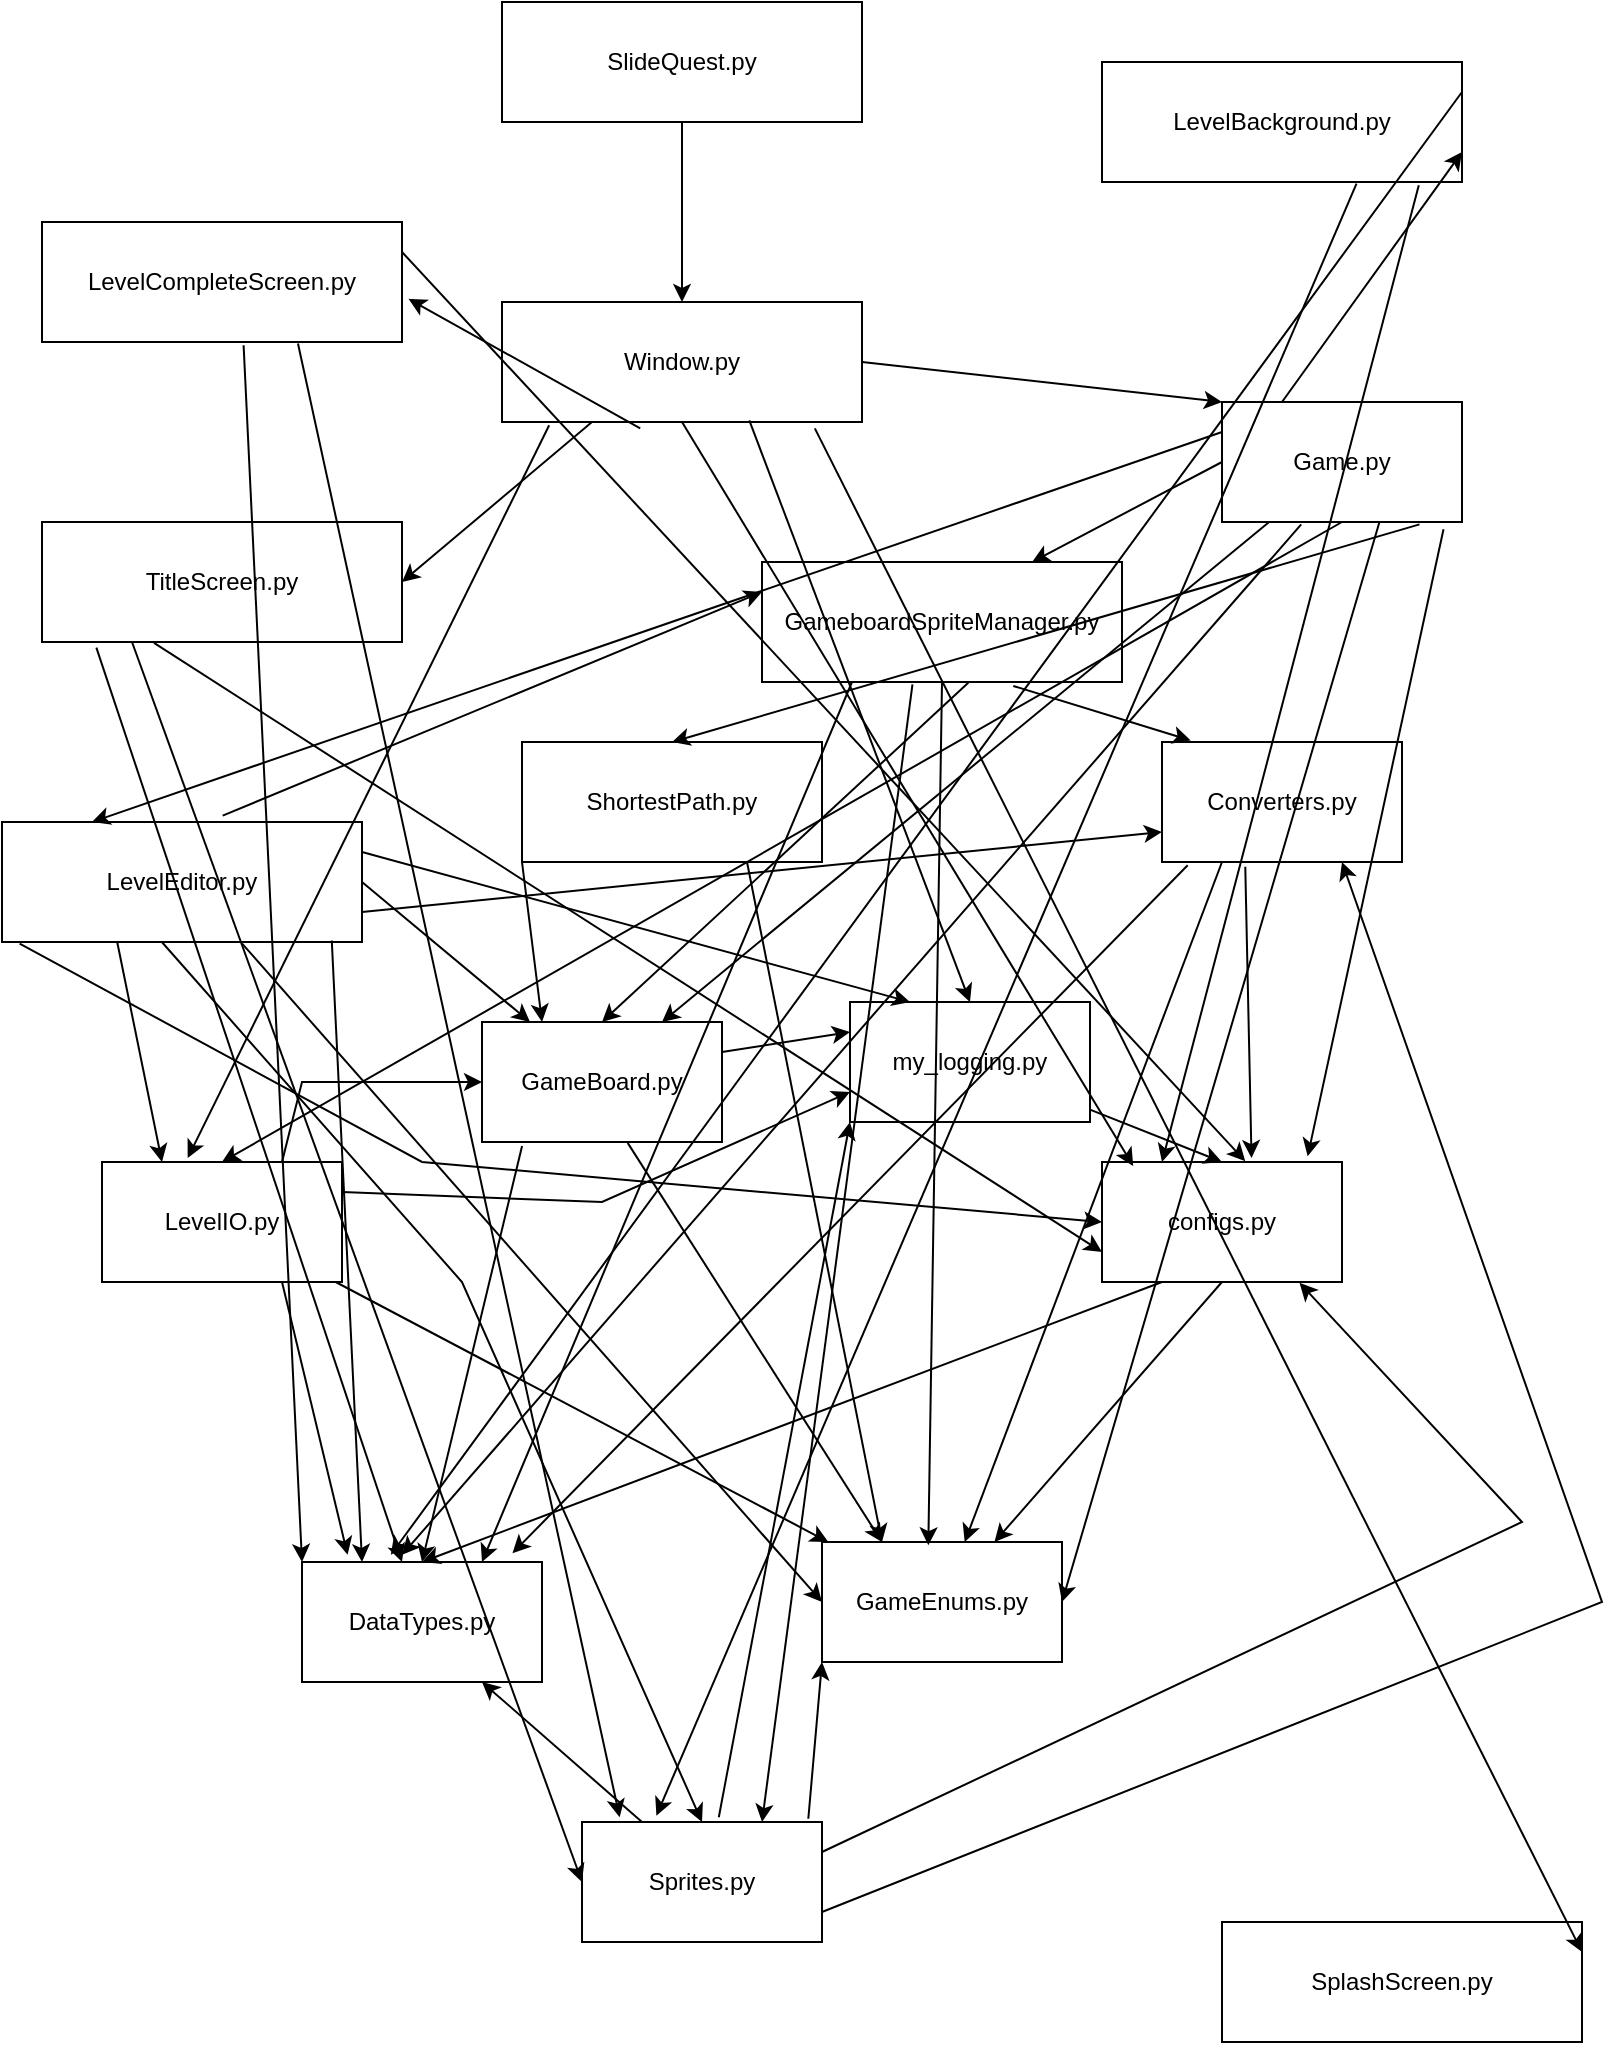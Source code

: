 <mxfile version="24.1.0" type="device">
  <diagram id="C5RBs43oDa-KdzZeNtuy" name="Page-1">
    <mxGraphModel dx="1562" dy="818" grid="1" gridSize="10" guides="1" tooltips="1" connect="1" arrows="1" fold="1" page="1" pageScale="1" pageWidth="827" pageHeight="1169" math="0" shadow="0">
      <root>
        <mxCell id="WIyWlLk6GJQsqaUBKTNV-0" />
        <mxCell id="WIyWlLk6GJQsqaUBKTNV-1" parent="WIyWlLk6GJQsqaUBKTNV-0" />
        <mxCell id="zEI3tzeWcLlLGlrf6bEd-0" value="Converters.py" style="rounded=0;whiteSpace=wrap;html=1;" vertex="1" parent="WIyWlLk6GJQsqaUBKTNV-1">
          <mxGeometry x="590" y="390" width="120" height="60" as="geometry" />
        </mxCell>
        <mxCell id="zEI3tzeWcLlLGlrf6bEd-1" value="my_logging.py" style="rounded=0;whiteSpace=wrap;html=1;" vertex="1" parent="WIyWlLk6GJQsqaUBKTNV-1">
          <mxGeometry x="434" y="520" width="120" height="60" as="geometry" />
        </mxCell>
        <mxCell id="zEI3tzeWcLlLGlrf6bEd-2" value="GameEnums.py" style="rounded=0;whiteSpace=wrap;html=1;" vertex="1" parent="WIyWlLk6GJQsqaUBKTNV-1">
          <mxGeometry x="420" y="790" width="120" height="60" as="geometry" />
        </mxCell>
        <mxCell id="zEI3tzeWcLlLGlrf6bEd-3" value="DataTypes.py" style="rounded=0;whiteSpace=wrap;html=1;" vertex="1" parent="WIyWlLk6GJQsqaUBKTNV-1">
          <mxGeometry x="160" y="800" width="120" height="60" as="geometry" />
        </mxCell>
        <mxCell id="zEI3tzeWcLlLGlrf6bEd-4" value="configs.py" style="rounded=0;whiteSpace=wrap;html=1;" vertex="1" parent="WIyWlLk6GJQsqaUBKTNV-1">
          <mxGeometry x="560" y="600" width="120" height="60" as="geometry" />
        </mxCell>
        <mxCell id="zEI3tzeWcLlLGlrf6bEd-5" value="" style="endArrow=classic;html=1;rounded=0;entryX=0.5;entryY=0;entryDx=0;entryDy=0;exitX=0.25;exitY=1;exitDx=0;exitDy=0;" edge="1" parent="WIyWlLk6GJQsqaUBKTNV-1" source="zEI3tzeWcLlLGlrf6bEd-4" target="zEI3tzeWcLlLGlrf6bEd-3">
          <mxGeometry width="50" height="50" relative="1" as="geometry">
            <mxPoint x="200" y="750" as="sourcePoint" />
            <mxPoint x="250" y="700" as="targetPoint" />
          </mxGeometry>
        </mxCell>
        <mxCell id="zEI3tzeWcLlLGlrf6bEd-6" value="" style="endArrow=classic;html=1;rounded=0;exitX=0.5;exitY=1;exitDx=0;exitDy=0;" edge="1" parent="WIyWlLk6GJQsqaUBKTNV-1" source="zEI3tzeWcLlLGlrf6bEd-4" target="zEI3tzeWcLlLGlrf6bEd-2">
          <mxGeometry width="50" height="50" relative="1" as="geometry">
            <mxPoint x="300" y="700" as="sourcePoint" />
            <mxPoint x="250" y="780" as="targetPoint" />
          </mxGeometry>
        </mxCell>
        <mxCell id="zEI3tzeWcLlLGlrf6bEd-7" value="" style="endArrow=classic;html=1;rounded=0;entryX=0.5;entryY=0;entryDx=0;entryDy=0;" edge="1" parent="WIyWlLk6GJQsqaUBKTNV-1" source="zEI3tzeWcLlLGlrf6bEd-1" target="zEI3tzeWcLlLGlrf6bEd-4">
          <mxGeometry width="50" height="50" relative="1" as="geometry">
            <mxPoint x="350" y="580" as="sourcePoint" />
            <mxPoint x="423" y="660" as="targetPoint" />
          </mxGeometry>
        </mxCell>
        <mxCell id="zEI3tzeWcLlLGlrf6bEd-8" value="GameBoard.py" style="rounded=0;whiteSpace=wrap;html=1;" vertex="1" parent="WIyWlLk6GJQsqaUBKTNV-1">
          <mxGeometry x="250" y="530" width="120" height="60" as="geometry" />
        </mxCell>
        <mxCell id="zEI3tzeWcLlLGlrf6bEd-9" value="LevelIO.py" style="rounded=0;whiteSpace=wrap;html=1;" vertex="1" parent="WIyWlLk6GJQsqaUBKTNV-1">
          <mxGeometry x="60" y="600" width="120" height="60" as="geometry" />
        </mxCell>
        <mxCell id="zEI3tzeWcLlLGlrf6bEd-10" value="Game.py" style="rounded=0;whiteSpace=wrap;html=1;" vertex="1" parent="WIyWlLk6GJQsqaUBKTNV-1">
          <mxGeometry x="620" y="220" width="120" height="60" as="geometry" />
        </mxCell>
        <mxCell id="zEI3tzeWcLlLGlrf6bEd-11" value="Sprites.py" style="rounded=0;whiteSpace=wrap;html=1;" vertex="1" parent="WIyWlLk6GJQsqaUBKTNV-1">
          <mxGeometry x="300" y="930" width="120" height="60" as="geometry" />
        </mxCell>
        <mxCell id="zEI3tzeWcLlLGlrf6bEd-12" value="" style="endArrow=classic;html=1;rounded=0;entryX=0.19;entryY=-0.06;entryDx=0;entryDy=0;exitX=0.75;exitY=1;exitDx=0;exitDy=0;entryPerimeter=0;" edge="1" parent="WIyWlLk6GJQsqaUBKTNV-1" source="zEI3tzeWcLlLGlrf6bEd-9" target="zEI3tzeWcLlLGlrf6bEd-3">
          <mxGeometry width="50" height="50" relative="1" as="geometry">
            <mxPoint x="125" y="680" as="sourcePoint" />
            <mxPoint x="75" y="760" as="targetPoint" />
          </mxGeometry>
        </mxCell>
        <mxCell id="zEI3tzeWcLlLGlrf6bEd-13" value="" style="endArrow=classic;html=1;rounded=0;" edge="1" parent="WIyWlLk6GJQsqaUBKTNV-1" source="zEI3tzeWcLlLGlrf6bEd-9" target="zEI3tzeWcLlLGlrf6bEd-2">
          <mxGeometry width="50" height="50" relative="1" as="geometry">
            <mxPoint x="180" y="630" as="sourcePoint" />
            <mxPoint x="243" y="746" as="targetPoint" />
          </mxGeometry>
        </mxCell>
        <mxCell id="zEI3tzeWcLlLGlrf6bEd-14" value="" style="endArrow=classic;html=1;rounded=0;exitX=0.607;exitY=1.007;exitDx=0;exitDy=0;exitPerimeter=0;entryX=0.25;entryY=0;entryDx=0;entryDy=0;" edge="1" parent="WIyWlLk6GJQsqaUBKTNV-1" source="zEI3tzeWcLlLGlrf6bEd-8" target="zEI3tzeWcLlLGlrf6bEd-2">
          <mxGeometry width="50" height="50" relative="1" as="geometry">
            <mxPoint x="274" y="630" as="sourcePoint" />
            <mxPoint x="480" y="750" as="targetPoint" />
          </mxGeometry>
        </mxCell>
        <mxCell id="zEI3tzeWcLlLGlrf6bEd-15" value="" style="endArrow=classic;html=1;rounded=0;exitX=0.167;exitY=1.033;exitDx=0;exitDy=0;entryX=0.5;entryY=0;entryDx=0;entryDy=0;exitPerimeter=0;" edge="1" parent="WIyWlLk6GJQsqaUBKTNV-1" source="zEI3tzeWcLlLGlrf6bEd-8" target="zEI3tzeWcLlLGlrf6bEd-3">
          <mxGeometry width="50" height="50" relative="1" as="geometry">
            <mxPoint x="230" y="590" as="sourcePoint" />
            <mxPoint x="350" y="780" as="targetPoint" />
          </mxGeometry>
        </mxCell>
        <mxCell id="zEI3tzeWcLlLGlrf6bEd-17" value="" style="endArrow=classic;html=1;rounded=0;exitX=1;exitY=0.25;exitDx=0;exitDy=0;entryX=0;entryY=0.25;entryDx=0;entryDy=0;" edge="1" parent="WIyWlLk6GJQsqaUBKTNV-1" source="zEI3tzeWcLlLGlrf6bEd-8" target="zEI3tzeWcLlLGlrf6bEd-1">
          <mxGeometry width="50" height="50" relative="1" as="geometry">
            <mxPoint x="386.5" y="590" as="sourcePoint" />
            <mxPoint x="453.5" y="770" as="targetPoint" />
          </mxGeometry>
        </mxCell>
        <mxCell id="zEI3tzeWcLlLGlrf6bEd-18" value="" style="endArrow=classic;html=1;rounded=0;exitX=1;exitY=0.25;exitDx=0;exitDy=0;entryX=0;entryY=0.75;entryDx=0;entryDy=0;" edge="1" parent="WIyWlLk6GJQsqaUBKTNV-1" source="zEI3tzeWcLlLGlrf6bEd-9" target="zEI3tzeWcLlLGlrf6bEd-1">
          <mxGeometry width="50" height="50" relative="1" as="geometry">
            <mxPoint x="170.0" y="590" as="sourcePoint" />
            <mxPoint x="379.56" y="756.42" as="targetPoint" />
            <Array as="points">
              <mxPoint x="310" y="620" />
            </Array>
          </mxGeometry>
        </mxCell>
        <mxCell id="zEI3tzeWcLlLGlrf6bEd-19" value="" style="endArrow=classic;html=1;rounded=0;entryX=0;entryY=0.5;entryDx=0;entryDy=0;exitX=0.75;exitY=0;exitDx=0;exitDy=0;" edge="1" parent="WIyWlLk6GJQsqaUBKTNV-1" source="zEI3tzeWcLlLGlrf6bEd-9" target="zEI3tzeWcLlLGlrf6bEd-8">
          <mxGeometry width="50" height="50" relative="1" as="geometry">
            <mxPoint x="110" y="580" as="sourcePoint" />
            <mxPoint x="160" y="530" as="targetPoint" />
            <Array as="points">
              <mxPoint x="160" y="560" />
            </Array>
          </mxGeometry>
        </mxCell>
        <mxCell id="zEI3tzeWcLlLGlrf6bEd-20" value="GameboardSpriteManager.py" style="rounded=0;whiteSpace=wrap;html=1;" vertex="1" parent="WIyWlLk6GJQsqaUBKTNV-1">
          <mxGeometry x="390" y="300" width="180" height="60" as="geometry" />
        </mxCell>
        <mxCell id="zEI3tzeWcLlLGlrf6bEd-21" value="LevelBackground.py" style="rounded=0;whiteSpace=wrap;html=1;" vertex="1" parent="WIyWlLk6GJQsqaUBKTNV-1">
          <mxGeometry x="560" y="50" width="180" height="60" as="geometry" />
        </mxCell>
        <mxCell id="zEI3tzeWcLlLGlrf6bEd-22" value="LevelCompleteScreen.py" style="rounded=0;whiteSpace=wrap;html=1;" vertex="1" parent="WIyWlLk6GJQsqaUBKTNV-1">
          <mxGeometry x="30" y="130" width="180" height="60" as="geometry" />
        </mxCell>
        <mxCell id="zEI3tzeWcLlLGlrf6bEd-23" value="LevelEditor.py" style="rounded=0;whiteSpace=wrap;html=1;" vertex="1" parent="WIyWlLk6GJQsqaUBKTNV-1">
          <mxGeometry x="10" y="430" width="180" height="60" as="geometry" />
        </mxCell>
        <mxCell id="zEI3tzeWcLlLGlrf6bEd-24" value="ShortestPath.py" style="rounded=0;whiteSpace=wrap;html=1;" vertex="1" parent="WIyWlLk6GJQsqaUBKTNV-1">
          <mxGeometry x="270" y="390" width="150" height="60" as="geometry" />
        </mxCell>
        <mxCell id="zEI3tzeWcLlLGlrf6bEd-25" value="SplashScreen.py" style="rounded=0;whiteSpace=wrap;html=1;" vertex="1" parent="WIyWlLk6GJQsqaUBKTNV-1">
          <mxGeometry x="620" y="980" width="180" height="60" as="geometry" />
        </mxCell>
        <mxCell id="zEI3tzeWcLlLGlrf6bEd-26" value="TitleScreen.py" style="rounded=0;whiteSpace=wrap;html=1;" vertex="1" parent="WIyWlLk6GJQsqaUBKTNV-1">
          <mxGeometry x="30" y="280" width="180" height="60" as="geometry" />
        </mxCell>
        <mxCell id="zEI3tzeWcLlLGlrf6bEd-27" value="Window.py" style="rounded=0;whiteSpace=wrap;html=1;" vertex="1" parent="WIyWlLk6GJQsqaUBKTNV-1">
          <mxGeometry x="260" y="170" width="180" height="60" as="geometry" />
        </mxCell>
        <mxCell id="zEI3tzeWcLlLGlrf6bEd-28" value="SlideQuest.py" style="rounded=0;whiteSpace=wrap;html=1;" vertex="1" parent="WIyWlLk6GJQsqaUBKTNV-1">
          <mxGeometry x="260" y="20" width="180" height="60" as="geometry" />
        </mxCell>
        <mxCell id="zEI3tzeWcLlLGlrf6bEd-29" value="" style="endArrow=classic;html=1;rounded=0;exitX=0.5;exitY=1;exitDx=0;exitDy=0;entryX=0.5;entryY=0;entryDx=0;entryDy=0;" edge="1" parent="WIyWlLk6GJQsqaUBKTNV-1" source="zEI3tzeWcLlLGlrf6bEd-28" target="zEI3tzeWcLlLGlrf6bEd-27">
          <mxGeometry width="50" height="50" relative="1" as="geometry">
            <mxPoint x="540" y="250" as="sourcePoint" />
            <mxPoint x="590" y="200" as="targetPoint" />
          </mxGeometry>
        </mxCell>
        <mxCell id="zEI3tzeWcLlLGlrf6bEd-30" value="" style="endArrow=classic;html=1;rounded=0;exitX=0;exitY=1;exitDx=0;exitDy=0;entryX=0.25;entryY=0;entryDx=0;entryDy=0;" edge="1" parent="WIyWlLk6GJQsqaUBKTNV-1" source="zEI3tzeWcLlLGlrf6bEd-24" target="zEI3tzeWcLlLGlrf6bEd-8">
          <mxGeometry width="50" height="50" relative="1" as="geometry">
            <mxPoint x="560" y="580" as="sourcePoint" />
            <mxPoint x="610" y="530" as="targetPoint" />
          </mxGeometry>
        </mxCell>
        <mxCell id="zEI3tzeWcLlLGlrf6bEd-31" value="" style="endArrow=classic;html=1;rounded=0;exitX=0.75;exitY=1;exitDx=0;exitDy=0;entryX=0.25;entryY=0;entryDx=0;entryDy=0;" edge="1" parent="WIyWlLk6GJQsqaUBKTNV-1" source="zEI3tzeWcLlLGlrf6bEd-24" target="zEI3tzeWcLlLGlrf6bEd-2">
          <mxGeometry width="50" height="50" relative="1" as="geometry">
            <mxPoint x="560" y="580" as="sourcePoint" />
            <mxPoint x="610" y="530" as="targetPoint" />
          </mxGeometry>
        </mxCell>
        <mxCell id="zEI3tzeWcLlLGlrf6bEd-32" value="" style="endArrow=classic;html=1;rounded=0;exitX=0.943;exitY=-0.027;exitDx=0;exitDy=0;exitPerimeter=0;entryX=0;entryY=1;entryDx=0;entryDy=0;" edge="1" parent="WIyWlLk6GJQsqaUBKTNV-1" source="zEI3tzeWcLlLGlrf6bEd-11" target="zEI3tzeWcLlLGlrf6bEd-2">
          <mxGeometry width="50" height="50" relative="1" as="geometry">
            <mxPoint x="320" y="900" as="sourcePoint" />
            <mxPoint x="370" y="850" as="targetPoint" />
          </mxGeometry>
        </mxCell>
        <mxCell id="zEI3tzeWcLlLGlrf6bEd-33" value="" style="endArrow=classic;html=1;rounded=0;exitX=1;exitY=0.25;exitDx=0;exitDy=0;entryX=0.823;entryY=1.007;entryDx=0;entryDy=0;entryPerimeter=0;" edge="1" parent="WIyWlLk6GJQsqaUBKTNV-1" source="zEI3tzeWcLlLGlrf6bEd-11" target="zEI3tzeWcLlLGlrf6bEd-4">
          <mxGeometry width="50" height="50" relative="1" as="geometry">
            <mxPoint x="480" y="968" as="sourcePoint" />
            <mxPoint x="487" y="890" as="targetPoint" />
            <Array as="points">
              <mxPoint x="770" y="780" />
            </Array>
          </mxGeometry>
        </mxCell>
        <mxCell id="zEI3tzeWcLlLGlrf6bEd-34" value="" style="endArrow=classic;html=1;rounded=0;entryX=0.75;entryY=1;entryDx=0;entryDy=0;exitX=0.25;exitY=0;exitDx=0;exitDy=0;" edge="1" parent="WIyWlLk6GJQsqaUBKTNV-1" source="zEI3tzeWcLlLGlrf6bEd-11" target="zEI3tzeWcLlLGlrf6bEd-3">
          <mxGeometry width="50" height="50" relative="1" as="geometry">
            <mxPoint x="160" y="930" as="sourcePoint" />
            <mxPoint x="210" y="880" as="targetPoint" />
          </mxGeometry>
        </mxCell>
        <mxCell id="zEI3tzeWcLlLGlrf6bEd-35" value="" style="endArrow=classic;html=1;rounded=0;entryX=0;entryY=1;entryDx=0;entryDy=0;exitX=0.57;exitY=-0.04;exitDx=0;exitDy=0;exitPerimeter=0;" edge="1" parent="WIyWlLk6GJQsqaUBKTNV-1" source="zEI3tzeWcLlLGlrf6bEd-11" target="zEI3tzeWcLlLGlrf6bEd-1">
          <mxGeometry width="50" height="50" relative="1" as="geometry">
            <mxPoint x="540" y="850" as="sourcePoint" />
            <mxPoint x="590" y="800" as="targetPoint" />
          </mxGeometry>
        </mxCell>
        <mxCell id="zEI3tzeWcLlLGlrf6bEd-36" value="" style="endArrow=classic;html=1;rounded=0;entryX=0.75;entryY=1;entryDx=0;entryDy=0;exitX=1;exitY=0.75;exitDx=0;exitDy=0;" edge="1" parent="WIyWlLk6GJQsqaUBKTNV-1" source="zEI3tzeWcLlLGlrf6bEd-11" target="zEI3tzeWcLlLGlrf6bEd-0">
          <mxGeometry width="50" height="50" relative="1" as="geometry">
            <mxPoint x="540" y="850" as="sourcePoint" />
            <mxPoint x="590" y="800" as="targetPoint" />
            <Array as="points">
              <mxPoint x="810" y="820" />
            </Array>
          </mxGeometry>
        </mxCell>
        <mxCell id="zEI3tzeWcLlLGlrf6bEd-37" value="" style="endArrow=classic;html=1;rounded=0;entryX=0;entryY=0.5;entryDx=0;entryDy=0;exitX=0.049;exitY=1.013;exitDx=0;exitDy=0;exitPerimeter=0;" edge="1" parent="WIyWlLk6GJQsqaUBKTNV-1" source="zEI3tzeWcLlLGlrf6bEd-23" target="zEI3tzeWcLlLGlrf6bEd-4">
          <mxGeometry width="50" height="50" relative="1" as="geometry">
            <mxPoint x="540" y="750" as="sourcePoint" />
            <mxPoint x="590" y="700" as="targetPoint" />
            <Array as="points">
              <mxPoint x="220" y="600" />
            </Array>
          </mxGeometry>
        </mxCell>
        <mxCell id="zEI3tzeWcLlLGlrf6bEd-38" value="" style="endArrow=classic;html=1;rounded=0;exitX=0.667;exitY=1.013;exitDx=0;exitDy=0;exitPerimeter=0;entryX=0;entryY=0.5;entryDx=0;entryDy=0;" edge="1" parent="WIyWlLk6GJQsqaUBKTNV-1" source="zEI3tzeWcLlLGlrf6bEd-23" target="zEI3tzeWcLlLGlrf6bEd-2">
          <mxGeometry width="50" height="50" relative="1" as="geometry">
            <mxPoint x="100" y="830" as="sourcePoint" />
            <mxPoint x="100" y="710" as="targetPoint" />
          </mxGeometry>
        </mxCell>
        <mxCell id="zEI3tzeWcLlLGlrf6bEd-39" value="" style="endArrow=classic;html=1;rounded=0;exitX=0.444;exitY=1;exitDx=0;exitDy=0;exitPerimeter=0;entryX=0.5;entryY=0;entryDx=0;entryDy=0;" edge="1" parent="WIyWlLk6GJQsqaUBKTNV-1" source="zEI3tzeWcLlLGlrf6bEd-23" target="zEI3tzeWcLlLGlrf6bEd-11">
          <mxGeometry width="50" height="50" relative="1" as="geometry">
            <mxPoint x="540" y="750" as="sourcePoint" />
            <mxPoint x="590" y="700" as="targetPoint" />
            <Array as="points">
              <mxPoint x="240" y="660" />
            </Array>
          </mxGeometry>
        </mxCell>
        <mxCell id="zEI3tzeWcLlLGlrf6bEd-40" value="" style="endArrow=classic;html=1;rounded=0;entryX=0.25;entryY=0;entryDx=0;entryDy=0;exitX=0.916;exitY=0.987;exitDx=0;exitDy=0;exitPerimeter=0;" edge="1" parent="WIyWlLk6GJQsqaUBKTNV-1" source="zEI3tzeWcLlLGlrf6bEd-23" target="zEI3tzeWcLlLGlrf6bEd-3">
          <mxGeometry width="50" height="50" relative="1" as="geometry">
            <mxPoint x="540" y="750" as="sourcePoint" />
            <mxPoint x="590" y="700" as="targetPoint" />
          </mxGeometry>
        </mxCell>
        <mxCell id="zEI3tzeWcLlLGlrf6bEd-41" value="" style="endArrow=classic;html=1;rounded=0;exitX=1;exitY=0.5;exitDx=0;exitDy=0;" edge="1" parent="WIyWlLk6GJQsqaUBKTNV-1" source="zEI3tzeWcLlLGlrf6bEd-23" target="zEI3tzeWcLlLGlrf6bEd-8">
          <mxGeometry width="50" height="50" relative="1" as="geometry">
            <mxPoint x="540" y="750" as="sourcePoint" />
            <mxPoint x="590" y="700" as="targetPoint" />
          </mxGeometry>
        </mxCell>
        <mxCell id="zEI3tzeWcLlLGlrf6bEd-42" value="" style="endArrow=classic;html=1;rounded=0;exitX=0.32;exitY=1;exitDx=0;exitDy=0;exitPerimeter=0;entryX=0.25;entryY=0;entryDx=0;entryDy=0;" edge="1" parent="WIyWlLk6GJQsqaUBKTNV-1" source="zEI3tzeWcLlLGlrf6bEd-23" target="zEI3tzeWcLlLGlrf6bEd-9">
          <mxGeometry width="50" height="50" relative="1" as="geometry">
            <mxPoint x="540" y="750" as="sourcePoint" />
            <mxPoint x="590" y="700" as="targetPoint" />
          </mxGeometry>
        </mxCell>
        <mxCell id="zEI3tzeWcLlLGlrf6bEd-43" value="" style="endArrow=classic;html=1;rounded=0;exitX=1;exitY=0.25;exitDx=0;exitDy=0;entryX=0.25;entryY=0;entryDx=0;entryDy=0;" edge="1" parent="WIyWlLk6GJQsqaUBKTNV-1" source="zEI3tzeWcLlLGlrf6bEd-23" target="zEI3tzeWcLlLGlrf6bEd-1">
          <mxGeometry width="50" height="50" relative="1" as="geometry">
            <mxPoint x="540" y="750" as="sourcePoint" />
            <mxPoint x="590" y="700" as="targetPoint" />
          </mxGeometry>
        </mxCell>
        <mxCell id="zEI3tzeWcLlLGlrf6bEd-44" value="" style="endArrow=classic;html=1;rounded=0;exitX=1;exitY=0.75;exitDx=0;exitDy=0;entryX=0;entryY=0.75;entryDx=0;entryDy=0;" edge="1" parent="WIyWlLk6GJQsqaUBKTNV-1" source="zEI3tzeWcLlLGlrf6bEd-23" target="zEI3tzeWcLlLGlrf6bEd-0">
          <mxGeometry width="50" height="50" relative="1" as="geometry">
            <mxPoint x="540" y="750" as="sourcePoint" />
            <mxPoint x="590" y="700" as="targetPoint" />
          </mxGeometry>
        </mxCell>
        <mxCell id="zEI3tzeWcLlLGlrf6bEd-45" value="" style="endArrow=classic;html=1;rounded=0;exitX=0.613;exitY=-0.053;exitDx=0;exitDy=0;exitPerimeter=0;entryX=0;entryY=0.25;entryDx=0;entryDy=0;" edge="1" parent="WIyWlLk6GJQsqaUBKTNV-1" source="zEI3tzeWcLlLGlrf6bEd-23" target="zEI3tzeWcLlLGlrf6bEd-20">
          <mxGeometry width="50" height="50" relative="1" as="geometry">
            <mxPoint x="540" y="450" as="sourcePoint" />
            <mxPoint x="590" y="400" as="targetPoint" />
          </mxGeometry>
        </mxCell>
        <mxCell id="zEI3tzeWcLlLGlrf6bEd-46" value="" style="endArrow=classic;html=1;rounded=0;exitX=0.107;exitY=1.027;exitDx=0;exitDy=0;exitPerimeter=0;entryX=0.877;entryY=-0.073;entryDx=0;entryDy=0;entryPerimeter=0;" edge="1" parent="WIyWlLk6GJQsqaUBKTNV-1" source="zEI3tzeWcLlLGlrf6bEd-0" target="zEI3tzeWcLlLGlrf6bEd-3">
          <mxGeometry width="50" height="50" relative="1" as="geometry">
            <mxPoint x="750" y="445" as="sourcePoint" />
            <mxPoint x="800" y="395" as="targetPoint" />
          </mxGeometry>
        </mxCell>
        <mxCell id="zEI3tzeWcLlLGlrf6bEd-47" value="" style="endArrow=classic;html=1;rounded=0;exitX=0.25;exitY=1;exitDx=0;exitDy=0;" edge="1" parent="WIyWlLk6GJQsqaUBKTNV-1" source="zEI3tzeWcLlLGlrf6bEd-0" target="zEI3tzeWcLlLGlrf6bEd-2">
          <mxGeometry width="50" height="50" relative="1" as="geometry">
            <mxPoint x="600" y="550" as="sourcePoint" />
            <mxPoint x="650" y="500" as="targetPoint" />
          </mxGeometry>
        </mxCell>
        <mxCell id="zEI3tzeWcLlLGlrf6bEd-48" value="" style="endArrow=classic;html=1;rounded=0;exitX=0.347;exitY=1.04;exitDx=0;exitDy=0;exitPerimeter=0;entryX=0.623;entryY=-0.033;entryDx=0;entryDy=0;entryPerimeter=0;" edge="1" parent="WIyWlLk6GJQsqaUBKTNV-1" source="zEI3tzeWcLlLGlrf6bEd-0" target="zEI3tzeWcLlLGlrf6bEd-4">
          <mxGeometry width="50" height="50" relative="1" as="geometry">
            <mxPoint x="540" y="550" as="sourcePoint" />
            <mxPoint x="590" y="500" as="targetPoint" />
          </mxGeometry>
        </mxCell>
        <mxCell id="zEI3tzeWcLlLGlrf6bEd-49" value="" style="endArrow=classic;html=1;rounded=0;exitX=0.418;exitY=1.02;exitDx=0;exitDy=0;exitPerimeter=0;entryX=0.75;entryY=0;entryDx=0;entryDy=0;" edge="1" parent="WIyWlLk6GJQsqaUBKTNV-1" source="zEI3tzeWcLlLGlrf6bEd-20" target="zEI3tzeWcLlLGlrf6bEd-11">
          <mxGeometry width="50" height="50" relative="1" as="geometry">
            <mxPoint x="540" y="550" as="sourcePoint" />
            <mxPoint x="590" y="500" as="targetPoint" />
          </mxGeometry>
        </mxCell>
        <mxCell id="zEI3tzeWcLlLGlrf6bEd-50" value="" style="endArrow=classic;html=1;rounded=0;exitX=0.698;exitY=1.033;exitDx=0;exitDy=0;exitPerimeter=0;entryX=0.12;entryY=-0.013;entryDx=0;entryDy=0;entryPerimeter=0;" edge="1" parent="WIyWlLk6GJQsqaUBKTNV-1" source="zEI3tzeWcLlLGlrf6bEd-20" target="zEI3tzeWcLlLGlrf6bEd-0">
          <mxGeometry width="50" height="50" relative="1" as="geometry">
            <mxPoint x="540" y="650" as="sourcePoint" />
            <mxPoint x="590" y="600" as="targetPoint" />
          </mxGeometry>
        </mxCell>
        <mxCell id="zEI3tzeWcLlLGlrf6bEd-51" value="" style="endArrow=classic;html=1;rounded=0;exitX=0.25;exitY=1;exitDx=0;exitDy=0;entryX=0.75;entryY=0;entryDx=0;entryDy=0;" edge="1" parent="WIyWlLk6GJQsqaUBKTNV-1" source="zEI3tzeWcLlLGlrf6bEd-20" target="zEI3tzeWcLlLGlrf6bEd-3">
          <mxGeometry width="50" height="50" relative="1" as="geometry">
            <mxPoint x="540" y="650" as="sourcePoint" />
            <mxPoint x="590" y="600" as="targetPoint" />
          </mxGeometry>
        </mxCell>
        <mxCell id="zEI3tzeWcLlLGlrf6bEd-52" value="" style="endArrow=classic;html=1;rounded=0;exitX=0.5;exitY=1;exitDx=0;exitDy=0;entryX=0.443;entryY=0.027;entryDx=0;entryDy=0;entryPerimeter=0;" edge="1" parent="WIyWlLk6GJQsqaUBKTNV-1" source="zEI3tzeWcLlLGlrf6bEd-20" target="zEI3tzeWcLlLGlrf6bEd-2">
          <mxGeometry width="50" height="50" relative="1" as="geometry">
            <mxPoint x="540" y="650" as="sourcePoint" />
            <mxPoint x="590" y="600" as="targetPoint" />
          </mxGeometry>
        </mxCell>
        <mxCell id="zEI3tzeWcLlLGlrf6bEd-53" value="" style="endArrow=classic;html=1;rounded=0;exitX=0.573;exitY=1.007;exitDx=0;exitDy=0;exitPerimeter=0;entryX=0.5;entryY=0;entryDx=0;entryDy=0;" edge="1" parent="WIyWlLk6GJQsqaUBKTNV-1" source="zEI3tzeWcLlLGlrf6bEd-20" target="zEI3tzeWcLlLGlrf6bEd-8">
          <mxGeometry width="50" height="50" relative="1" as="geometry">
            <mxPoint x="540" y="650" as="sourcePoint" />
            <mxPoint x="590" y="600" as="targetPoint" />
          </mxGeometry>
        </mxCell>
        <mxCell id="zEI3tzeWcLlLGlrf6bEd-55" value="" style="endArrow=classic;html=1;rounded=0;entryX=0.75;entryY=0;entryDx=0;entryDy=0;" edge="1" parent="WIyWlLk6GJQsqaUBKTNV-1" source="zEI3tzeWcLlLGlrf6bEd-10" target="zEI3tzeWcLlLGlrf6bEd-8">
          <mxGeometry width="50" height="50" relative="1" as="geometry">
            <mxPoint x="540" y="550" as="sourcePoint" />
            <mxPoint x="590" y="500" as="targetPoint" />
          </mxGeometry>
        </mxCell>
        <mxCell id="zEI3tzeWcLlLGlrf6bEd-57" value="" style="endArrow=classic;html=1;rounded=0;exitX=0.33;exitY=1.02;exitDx=0;exitDy=0;exitPerimeter=0;entryX=0.417;entryY=-0.06;entryDx=0;entryDy=0;entryPerimeter=0;" edge="1" parent="WIyWlLk6GJQsqaUBKTNV-1" source="zEI3tzeWcLlLGlrf6bEd-10" target="zEI3tzeWcLlLGlrf6bEd-3">
          <mxGeometry width="50" height="50" relative="1" as="geometry">
            <mxPoint x="540" y="550" as="sourcePoint" />
            <mxPoint x="590" y="500" as="targetPoint" />
          </mxGeometry>
        </mxCell>
        <mxCell id="zEI3tzeWcLlLGlrf6bEd-58" value="" style="endArrow=classic;html=1;rounded=0;exitX=0;exitY=0.25;exitDx=0;exitDy=0;entryX=0.25;entryY=0;entryDx=0;entryDy=0;" edge="1" parent="WIyWlLk6GJQsqaUBKTNV-1" source="zEI3tzeWcLlLGlrf6bEd-10" target="zEI3tzeWcLlLGlrf6bEd-23">
          <mxGeometry width="50" height="50" relative="1" as="geometry">
            <mxPoint x="540" y="550" as="sourcePoint" />
            <mxPoint x="590" y="500" as="targetPoint" />
          </mxGeometry>
        </mxCell>
        <mxCell id="zEI3tzeWcLlLGlrf6bEd-59" value="" style="endArrow=classic;html=1;rounded=0;exitX=0.5;exitY=1;exitDx=0;exitDy=0;entryX=0.5;entryY=0;entryDx=0;entryDy=0;" edge="1" parent="WIyWlLk6GJQsqaUBKTNV-1" source="zEI3tzeWcLlLGlrf6bEd-10" target="zEI3tzeWcLlLGlrf6bEd-9">
          <mxGeometry width="50" height="50" relative="1" as="geometry">
            <mxPoint x="540" y="550" as="sourcePoint" />
            <mxPoint x="590" y="500" as="targetPoint" />
          </mxGeometry>
        </mxCell>
        <mxCell id="zEI3tzeWcLlLGlrf6bEd-60" value="" style="endArrow=classic;html=1;rounded=0;exitX=0.657;exitY=0.993;exitDx=0;exitDy=0;exitPerimeter=0;entryX=1;entryY=0.5;entryDx=0;entryDy=0;" edge="1" parent="WIyWlLk6GJQsqaUBKTNV-1" source="zEI3tzeWcLlLGlrf6bEd-10" target="zEI3tzeWcLlLGlrf6bEd-2">
          <mxGeometry width="50" height="50" relative="1" as="geometry">
            <mxPoint x="540" y="550" as="sourcePoint" />
            <mxPoint x="590" y="500" as="targetPoint" />
          </mxGeometry>
        </mxCell>
        <mxCell id="zEI3tzeWcLlLGlrf6bEd-61" value="" style="endArrow=classic;html=1;rounded=0;exitX=0;exitY=0.5;exitDx=0;exitDy=0;entryX=0.75;entryY=0;entryDx=0;entryDy=0;" edge="1" parent="WIyWlLk6GJQsqaUBKTNV-1" source="zEI3tzeWcLlLGlrf6bEd-10" target="zEI3tzeWcLlLGlrf6bEd-20">
          <mxGeometry width="50" height="50" relative="1" as="geometry">
            <mxPoint x="540" y="550" as="sourcePoint" />
            <mxPoint x="590" y="500" as="targetPoint" />
          </mxGeometry>
        </mxCell>
        <mxCell id="zEI3tzeWcLlLGlrf6bEd-62" value="" style="endArrow=classic;html=1;rounded=0;exitX=0.25;exitY=0;exitDx=0;exitDy=0;entryX=1;entryY=0.75;entryDx=0;entryDy=0;" edge="1" parent="WIyWlLk6GJQsqaUBKTNV-1" source="zEI3tzeWcLlLGlrf6bEd-10" target="zEI3tzeWcLlLGlrf6bEd-21">
          <mxGeometry width="50" height="50" relative="1" as="geometry">
            <mxPoint x="540" y="450" as="sourcePoint" />
            <mxPoint x="590" y="400" as="targetPoint" />
          </mxGeometry>
        </mxCell>
        <mxCell id="zEI3tzeWcLlLGlrf6bEd-63" value="" style="endArrow=classic;html=1;rounded=0;exitX=0.823;exitY=1.02;exitDx=0;exitDy=0;exitPerimeter=0;entryX=0.5;entryY=0;entryDx=0;entryDy=0;" edge="1" parent="WIyWlLk6GJQsqaUBKTNV-1" source="zEI3tzeWcLlLGlrf6bEd-10" target="zEI3tzeWcLlLGlrf6bEd-24">
          <mxGeometry width="50" height="50" relative="1" as="geometry">
            <mxPoint x="540" y="450" as="sourcePoint" />
            <mxPoint x="590" y="400" as="targetPoint" />
          </mxGeometry>
        </mxCell>
        <mxCell id="zEI3tzeWcLlLGlrf6bEd-64" value="" style="endArrow=classic;html=1;rounded=0;exitX=0.923;exitY=1.06;exitDx=0;exitDy=0;exitPerimeter=0;entryX=0.857;entryY=-0.047;entryDx=0;entryDy=0;entryPerimeter=0;" edge="1" parent="WIyWlLk6GJQsqaUBKTNV-1" source="zEI3tzeWcLlLGlrf6bEd-10" target="zEI3tzeWcLlLGlrf6bEd-4">
          <mxGeometry width="50" height="50" relative="1" as="geometry">
            <mxPoint x="540" y="550" as="sourcePoint" />
            <mxPoint x="590" y="500" as="targetPoint" />
          </mxGeometry>
        </mxCell>
        <mxCell id="zEI3tzeWcLlLGlrf6bEd-65" value="" style="endArrow=classic;html=1;rounded=0;exitX=0.88;exitY=1.027;exitDx=0;exitDy=0;exitPerimeter=0;entryX=0.25;entryY=0;entryDx=0;entryDy=0;" edge="1" parent="WIyWlLk6GJQsqaUBKTNV-1" source="zEI3tzeWcLlLGlrf6bEd-21" target="zEI3tzeWcLlLGlrf6bEd-4">
          <mxGeometry width="50" height="50" relative="1" as="geometry">
            <mxPoint x="540" y="450" as="sourcePoint" />
            <mxPoint x="590" y="400" as="targetPoint" />
          </mxGeometry>
        </mxCell>
        <mxCell id="zEI3tzeWcLlLGlrf6bEd-66" value="" style="endArrow=classic;html=1;rounded=0;exitX=0.707;exitY=1.013;exitDx=0;exitDy=0;exitPerimeter=0;entryX=0.31;entryY=-0.053;entryDx=0;entryDy=0;entryPerimeter=0;" edge="1" parent="WIyWlLk6GJQsqaUBKTNV-1" source="zEI3tzeWcLlLGlrf6bEd-21" target="zEI3tzeWcLlLGlrf6bEd-11">
          <mxGeometry width="50" height="50" relative="1" as="geometry">
            <mxPoint x="540" y="450" as="sourcePoint" />
            <mxPoint x="590" y="400" as="targetPoint" />
          </mxGeometry>
        </mxCell>
        <mxCell id="zEI3tzeWcLlLGlrf6bEd-67" value="" style="endArrow=classic;html=1;rounded=0;exitX=1;exitY=0.25;exitDx=0;exitDy=0;entryX=0.37;entryY=-0.06;entryDx=0;entryDy=0;entryPerimeter=0;" edge="1" parent="WIyWlLk6GJQsqaUBKTNV-1" source="zEI3tzeWcLlLGlrf6bEd-21" target="zEI3tzeWcLlLGlrf6bEd-3">
          <mxGeometry width="50" height="50" relative="1" as="geometry">
            <mxPoint x="540" y="350" as="sourcePoint" />
            <mxPoint x="590" y="300" as="targetPoint" />
          </mxGeometry>
        </mxCell>
        <mxCell id="zEI3tzeWcLlLGlrf6bEd-68" value="" style="endArrow=classic;html=1;rounded=0;exitX=0.131;exitY=1.027;exitDx=0;exitDy=0;exitPerimeter=0;entryX=0.357;entryY=-0.033;entryDx=0;entryDy=0;entryPerimeter=0;" edge="1" parent="WIyWlLk6GJQsqaUBKTNV-1" source="zEI3tzeWcLlLGlrf6bEd-27" target="zEI3tzeWcLlLGlrf6bEd-9">
          <mxGeometry width="50" height="50" relative="1" as="geometry">
            <mxPoint x="540" y="450" as="sourcePoint" />
            <mxPoint x="590" y="400" as="targetPoint" />
          </mxGeometry>
        </mxCell>
        <mxCell id="zEI3tzeWcLlLGlrf6bEd-69" value="" style="endArrow=classic;html=1;rounded=0;exitX=0.25;exitY=1;exitDx=0;exitDy=0;entryX=1;entryY=0.5;entryDx=0;entryDy=0;" edge="1" parent="WIyWlLk6GJQsqaUBKTNV-1" source="zEI3tzeWcLlLGlrf6bEd-27" target="zEI3tzeWcLlLGlrf6bEd-26">
          <mxGeometry width="50" height="50" relative="1" as="geometry">
            <mxPoint x="540" y="450" as="sourcePoint" />
            <mxPoint x="590" y="400" as="targetPoint" />
          </mxGeometry>
        </mxCell>
        <mxCell id="zEI3tzeWcLlLGlrf6bEd-70" value="" style="endArrow=classic;html=1;rounded=0;exitX=0.384;exitY=1.053;exitDx=0;exitDy=0;exitPerimeter=0;entryX=1.018;entryY=0.64;entryDx=0;entryDy=0;entryPerimeter=0;" edge="1" parent="WIyWlLk6GJQsqaUBKTNV-1" source="zEI3tzeWcLlLGlrf6bEd-27" target="zEI3tzeWcLlLGlrf6bEd-22">
          <mxGeometry width="50" height="50" relative="1" as="geometry">
            <mxPoint x="540" y="450" as="sourcePoint" />
            <mxPoint x="590" y="400" as="targetPoint" />
          </mxGeometry>
        </mxCell>
        <mxCell id="zEI3tzeWcLlLGlrf6bEd-71" value="" style="endArrow=classic;html=1;rounded=0;exitX=1;exitY=0.5;exitDx=0;exitDy=0;entryX=0;entryY=0;entryDx=0;entryDy=0;" edge="1" parent="WIyWlLk6GJQsqaUBKTNV-1" source="zEI3tzeWcLlLGlrf6bEd-27" target="zEI3tzeWcLlLGlrf6bEd-10">
          <mxGeometry width="50" height="50" relative="1" as="geometry">
            <mxPoint x="540" y="450" as="sourcePoint" />
            <mxPoint x="590" y="400" as="targetPoint" />
          </mxGeometry>
        </mxCell>
        <mxCell id="zEI3tzeWcLlLGlrf6bEd-72" value="" style="endArrow=classic;html=1;rounded=0;exitX=0.5;exitY=1;exitDx=0;exitDy=0;entryX=0.13;entryY=0.033;entryDx=0;entryDy=0;entryPerimeter=0;" edge="1" parent="WIyWlLk6GJQsqaUBKTNV-1" source="zEI3tzeWcLlLGlrf6bEd-27" target="zEI3tzeWcLlLGlrf6bEd-4">
          <mxGeometry width="50" height="50" relative="1" as="geometry">
            <mxPoint x="540" y="450" as="sourcePoint" />
            <mxPoint x="590" y="400" as="targetPoint" />
          </mxGeometry>
        </mxCell>
        <mxCell id="zEI3tzeWcLlLGlrf6bEd-73" value="" style="endArrow=classic;html=1;rounded=0;exitX=0.687;exitY=0.987;exitDx=0;exitDy=0;exitPerimeter=0;entryX=0.5;entryY=0;entryDx=0;entryDy=0;" edge="1" parent="WIyWlLk6GJQsqaUBKTNV-1" source="zEI3tzeWcLlLGlrf6bEd-27" target="zEI3tzeWcLlLGlrf6bEd-1">
          <mxGeometry width="50" height="50" relative="1" as="geometry">
            <mxPoint x="540" y="450" as="sourcePoint" />
            <mxPoint x="590" y="400" as="targetPoint" />
          </mxGeometry>
        </mxCell>
        <mxCell id="zEI3tzeWcLlLGlrf6bEd-74" value="" style="endArrow=classic;html=1;rounded=0;exitX=0.869;exitY=1.053;exitDx=0;exitDy=0;exitPerimeter=0;entryX=1;entryY=0.25;entryDx=0;entryDy=0;" edge="1" parent="WIyWlLk6GJQsqaUBKTNV-1" source="zEI3tzeWcLlLGlrf6bEd-27" target="zEI3tzeWcLlLGlrf6bEd-25">
          <mxGeometry width="50" height="50" relative="1" as="geometry">
            <mxPoint x="540" y="450" as="sourcePoint" />
            <mxPoint x="590" y="400" as="targetPoint" />
          </mxGeometry>
        </mxCell>
        <mxCell id="zEI3tzeWcLlLGlrf6bEd-75" value="" style="endArrow=classic;html=1;rounded=0;exitX=1;exitY=0.25;exitDx=0;exitDy=0;entryX=0.597;entryY=-0.007;entryDx=0;entryDy=0;entryPerimeter=0;" edge="1" parent="WIyWlLk6GJQsqaUBKTNV-1" source="zEI3tzeWcLlLGlrf6bEd-22" target="zEI3tzeWcLlLGlrf6bEd-4">
          <mxGeometry width="50" height="50" relative="1" as="geometry">
            <mxPoint x="540" y="450" as="sourcePoint" />
            <mxPoint x="90" y="390" as="targetPoint" />
          </mxGeometry>
        </mxCell>
        <mxCell id="zEI3tzeWcLlLGlrf6bEd-76" value="" style="endArrow=classic;html=1;rounded=0;exitX=0.711;exitY=1.013;exitDx=0;exitDy=0;exitPerimeter=0;entryX=0.157;entryY=-0.04;entryDx=0;entryDy=0;entryPerimeter=0;" edge="1" parent="WIyWlLk6GJQsqaUBKTNV-1" source="zEI3tzeWcLlLGlrf6bEd-22" target="zEI3tzeWcLlLGlrf6bEd-11">
          <mxGeometry width="50" height="50" relative="1" as="geometry">
            <mxPoint x="540" y="450" as="sourcePoint" />
            <mxPoint x="590" y="400" as="targetPoint" />
          </mxGeometry>
        </mxCell>
        <mxCell id="zEI3tzeWcLlLGlrf6bEd-77" value="" style="endArrow=classic;html=1;rounded=0;exitX=0.56;exitY=1.027;exitDx=0;exitDy=0;exitPerimeter=0;entryX=0;entryY=0;entryDx=0;entryDy=0;" edge="1" parent="WIyWlLk6GJQsqaUBKTNV-1" source="zEI3tzeWcLlLGlrf6bEd-22" target="zEI3tzeWcLlLGlrf6bEd-3">
          <mxGeometry width="50" height="50" relative="1" as="geometry">
            <mxPoint x="540" y="450" as="sourcePoint" />
            <mxPoint x="590" y="400" as="targetPoint" />
          </mxGeometry>
        </mxCell>
        <mxCell id="zEI3tzeWcLlLGlrf6bEd-78" value="" style="endArrow=classic;html=1;rounded=0;exitX=0.311;exitY=1.007;exitDx=0;exitDy=0;exitPerimeter=0;entryX=0;entryY=0.75;entryDx=0;entryDy=0;" edge="1" parent="WIyWlLk6GJQsqaUBKTNV-1" source="zEI3tzeWcLlLGlrf6bEd-26" target="zEI3tzeWcLlLGlrf6bEd-4">
          <mxGeometry width="50" height="50" relative="1" as="geometry">
            <mxPoint x="540" y="450" as="sourcePoint" />
            <mxPoint x="590" y="400" as="targetPoint" />
          </mxGeometry>
        </mxCell>
        <mxCell id="zEI3tzeWcLlLGlrf6bEd-79" value="" style="endArrow=classic;html=1;rounded=0;exitX=0.25;exitY=1;exitDx=0;exitDy=0;entryX=0;entryY=0.5;entryDx=0;entryDy=0;" edge="1" parent="WIyWlLk6GJQsqaUBKTNV-1" source="zEI3tzeWcLlLGlrf6bEd-26" target="zEI3tzeWcLlLGlrf6bEd-11">
          <mxGeometry width="50" height="50" relative="1" as="geometry">
            <mxPoint x="540" y="450" as="sourcePoint" />
            <mxPoint x="590" y="400" as="targetPoint" />
          </mxGeometry>
        </mxCell>
        <mxCell id="zEI3tzeWcLlLGlrf6bEd-80" value="" style="endArrow=classic;html=1;rounded=0;exitX=0.151;exitY=1.047;exitDx=0;exitDy=0;exitPerimeter=0;" edge="1" parent="WIyWlLk6GJQsqaUBKTNV-1" source="zEI3tzeWcLlLGlrf6bEd-26" target="zEI3tzeWcLlLGlrf6bEd-3">
          <mxGeometry width="50" height="50" relative="1" as="geometry">
            <mxPoint x="540" y="450" as="sourcePoint" />
            <mxPoint x="590" y="400" as="targetPoint" />
          </mxGeometry>
        </mxCell>
      </root>
    </mxGraphModel>
  </diagram>
</mxfile>
